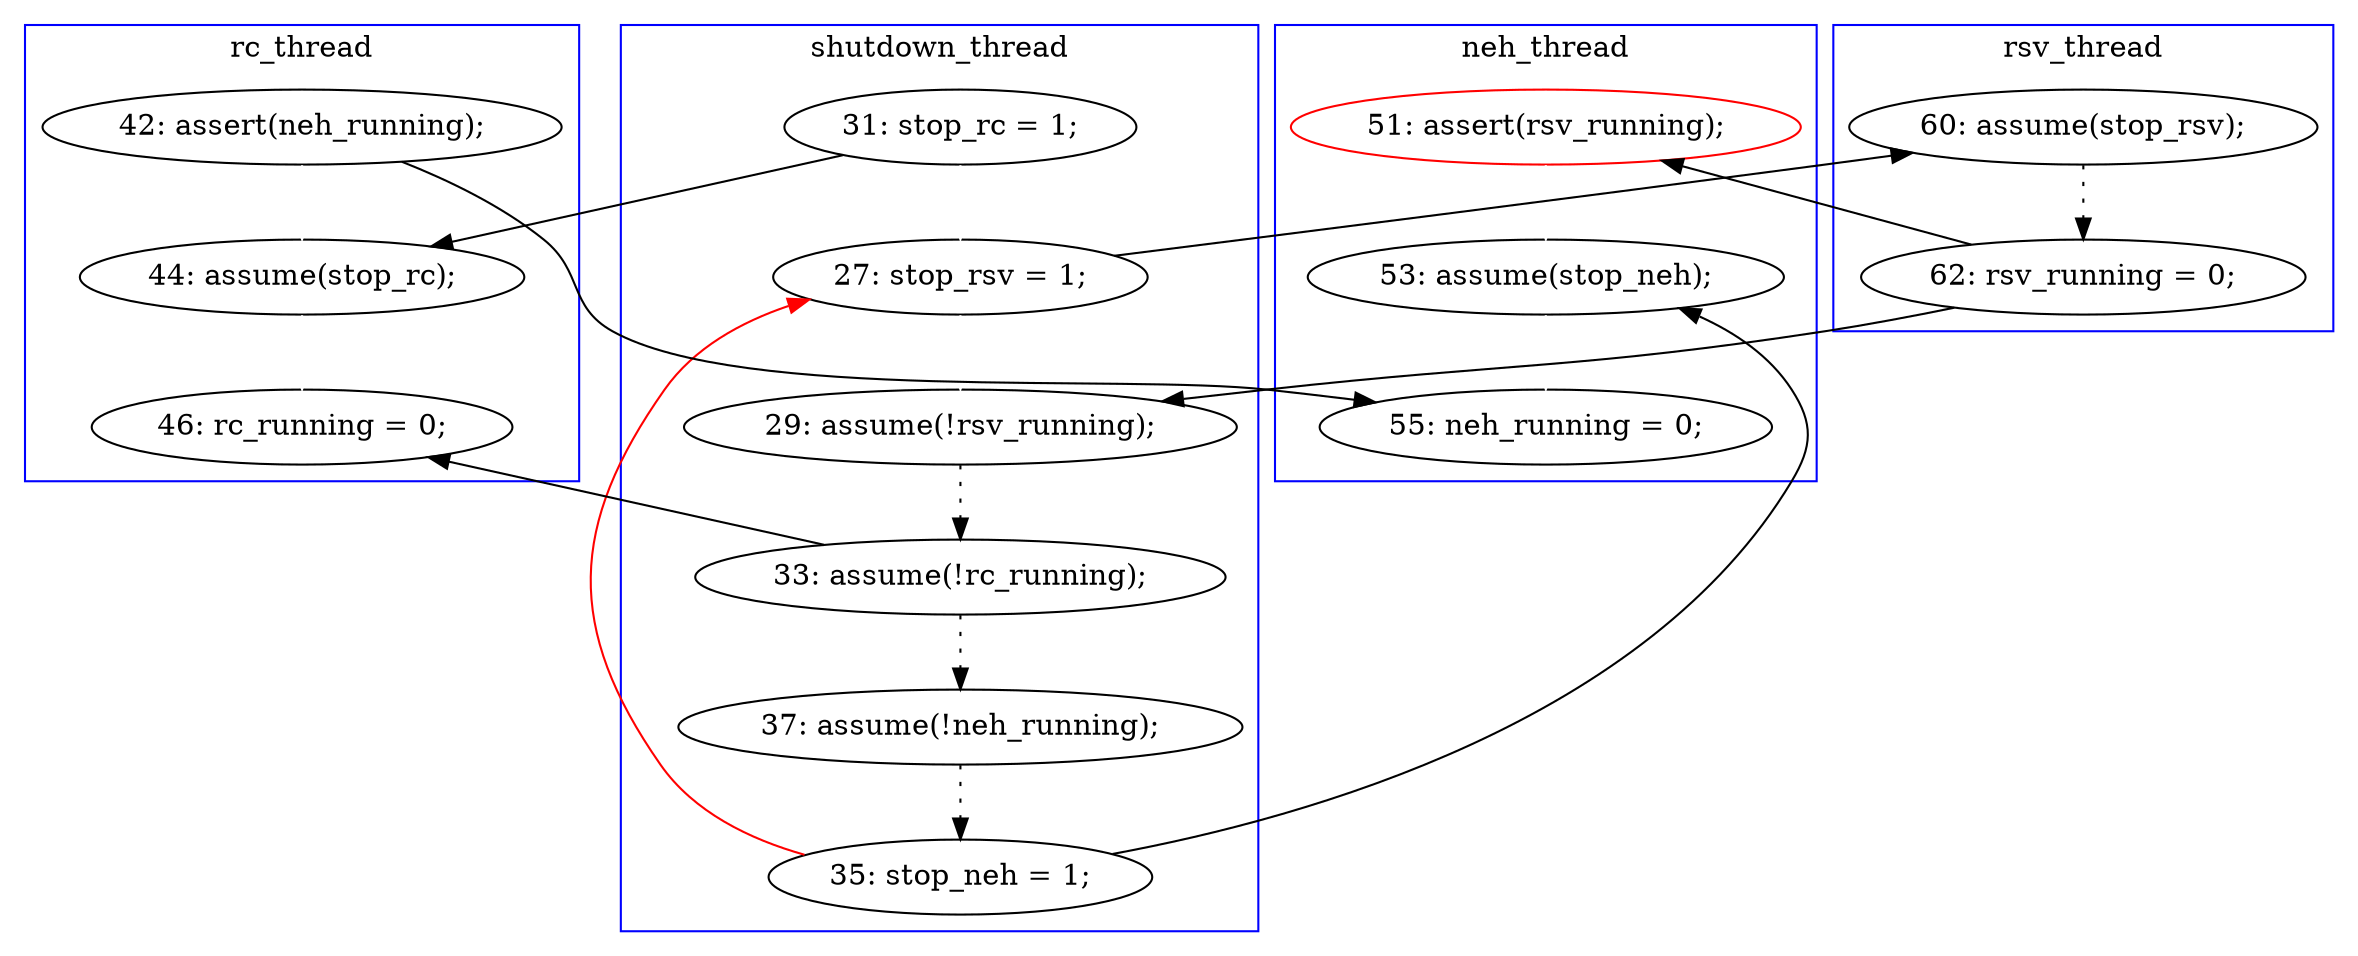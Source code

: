 digraph Counterexample {
	30 -> 37 [color = white, style = solid]
	20 -> 30 [color = white, style = solid]
	24 -> 12 [color = red, style = solid, constraint = false]
	26 -> 37 [color = black, style = solid, constraint = false]
	22 -> 32 [color = black, style = solid, constraint = false]
	10 -> 28 [color = black, style = solid, constraint = false]
	24 -> 30 [color = black, style = solid, constraint = false]
	22 -> 23 [color = black, style = dotted]
	26 -> 28 [color = white, style = solid]
	18 -> 19 [color = black, style = dotted]
	28 -> 32 [color = white, style = solid]
	23 -> 24 [color = black, style = dotted]
	21 -> 22 [color = black, style = dotted]
	12 -> 21 [color = white, style = solid]
	10 -> 12 [color = white, style = solid]
	19 -> 20 [color = black, style = solid, constraint = false]
	12 -> 18 [color = black, style = solid, constraint = false]
	19 -> 21 [color = black, style = solid, constraint = false]
	subgraph cluster2 {
		label = rc_thread
		color = blue
		32  [label = "46: rc_running = 0;"]
		26  [label = "42: assert(neh_running);"]
		28  [label = "44: assume(stop_rc);"]
	}
	subgraph cluster1 {
		label = shutdown_thread
		color = blue
		10  [label = "31: stop_rc = 1;"]
		21  [label = "29: assume(!rsv_running);"]
		22  [label = "33: assume(!rc_running);"]
		23  [label = "37: assume(!neh_running);"]
		24  [label = "35: stop_neh = 1;"]
		12  [label = "27: stop_rsv = 1;"]
	}
	subgraph cluster3 {
		label = neh_thread
		color = blue
		20  [label = "51: assert(rsv_running);", color = red]
		30  [label = "53: assume(stop_neh);"]
		37  [label = "55: neh_running = 0;"]
	}
	subgraph cluster4 {
		label = rsv_thread
		color = blue
		18  [label = "60: assume(stop_rsv);"]
		19  [label = "62: rsv_running = 0;"]
	}
}